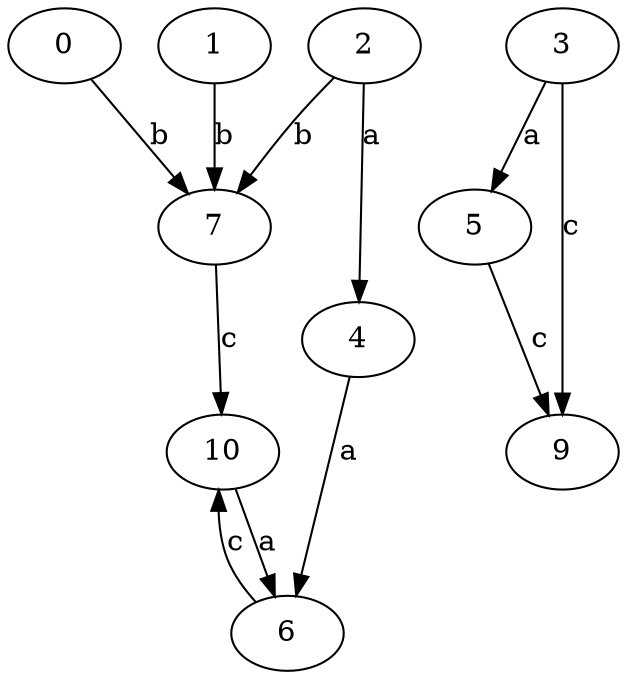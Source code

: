 strict digraph  {
0;
1;
4;
5;
6;
7;
2;
9;
3;
10;
0 -> 7  [label=b];
1 -> 7  [label=b];
4 -> 6  [label=a];
5 -> 9  [label=c];
6 -> 10  [label=c];
7 -> 10  [label=c];
2 -> 4  [label=a];
2 -> 7  [label=b];
3 -> 5  [label=a];
3 -> 9  [label=c];
10 -> 6  [label=a];
}
